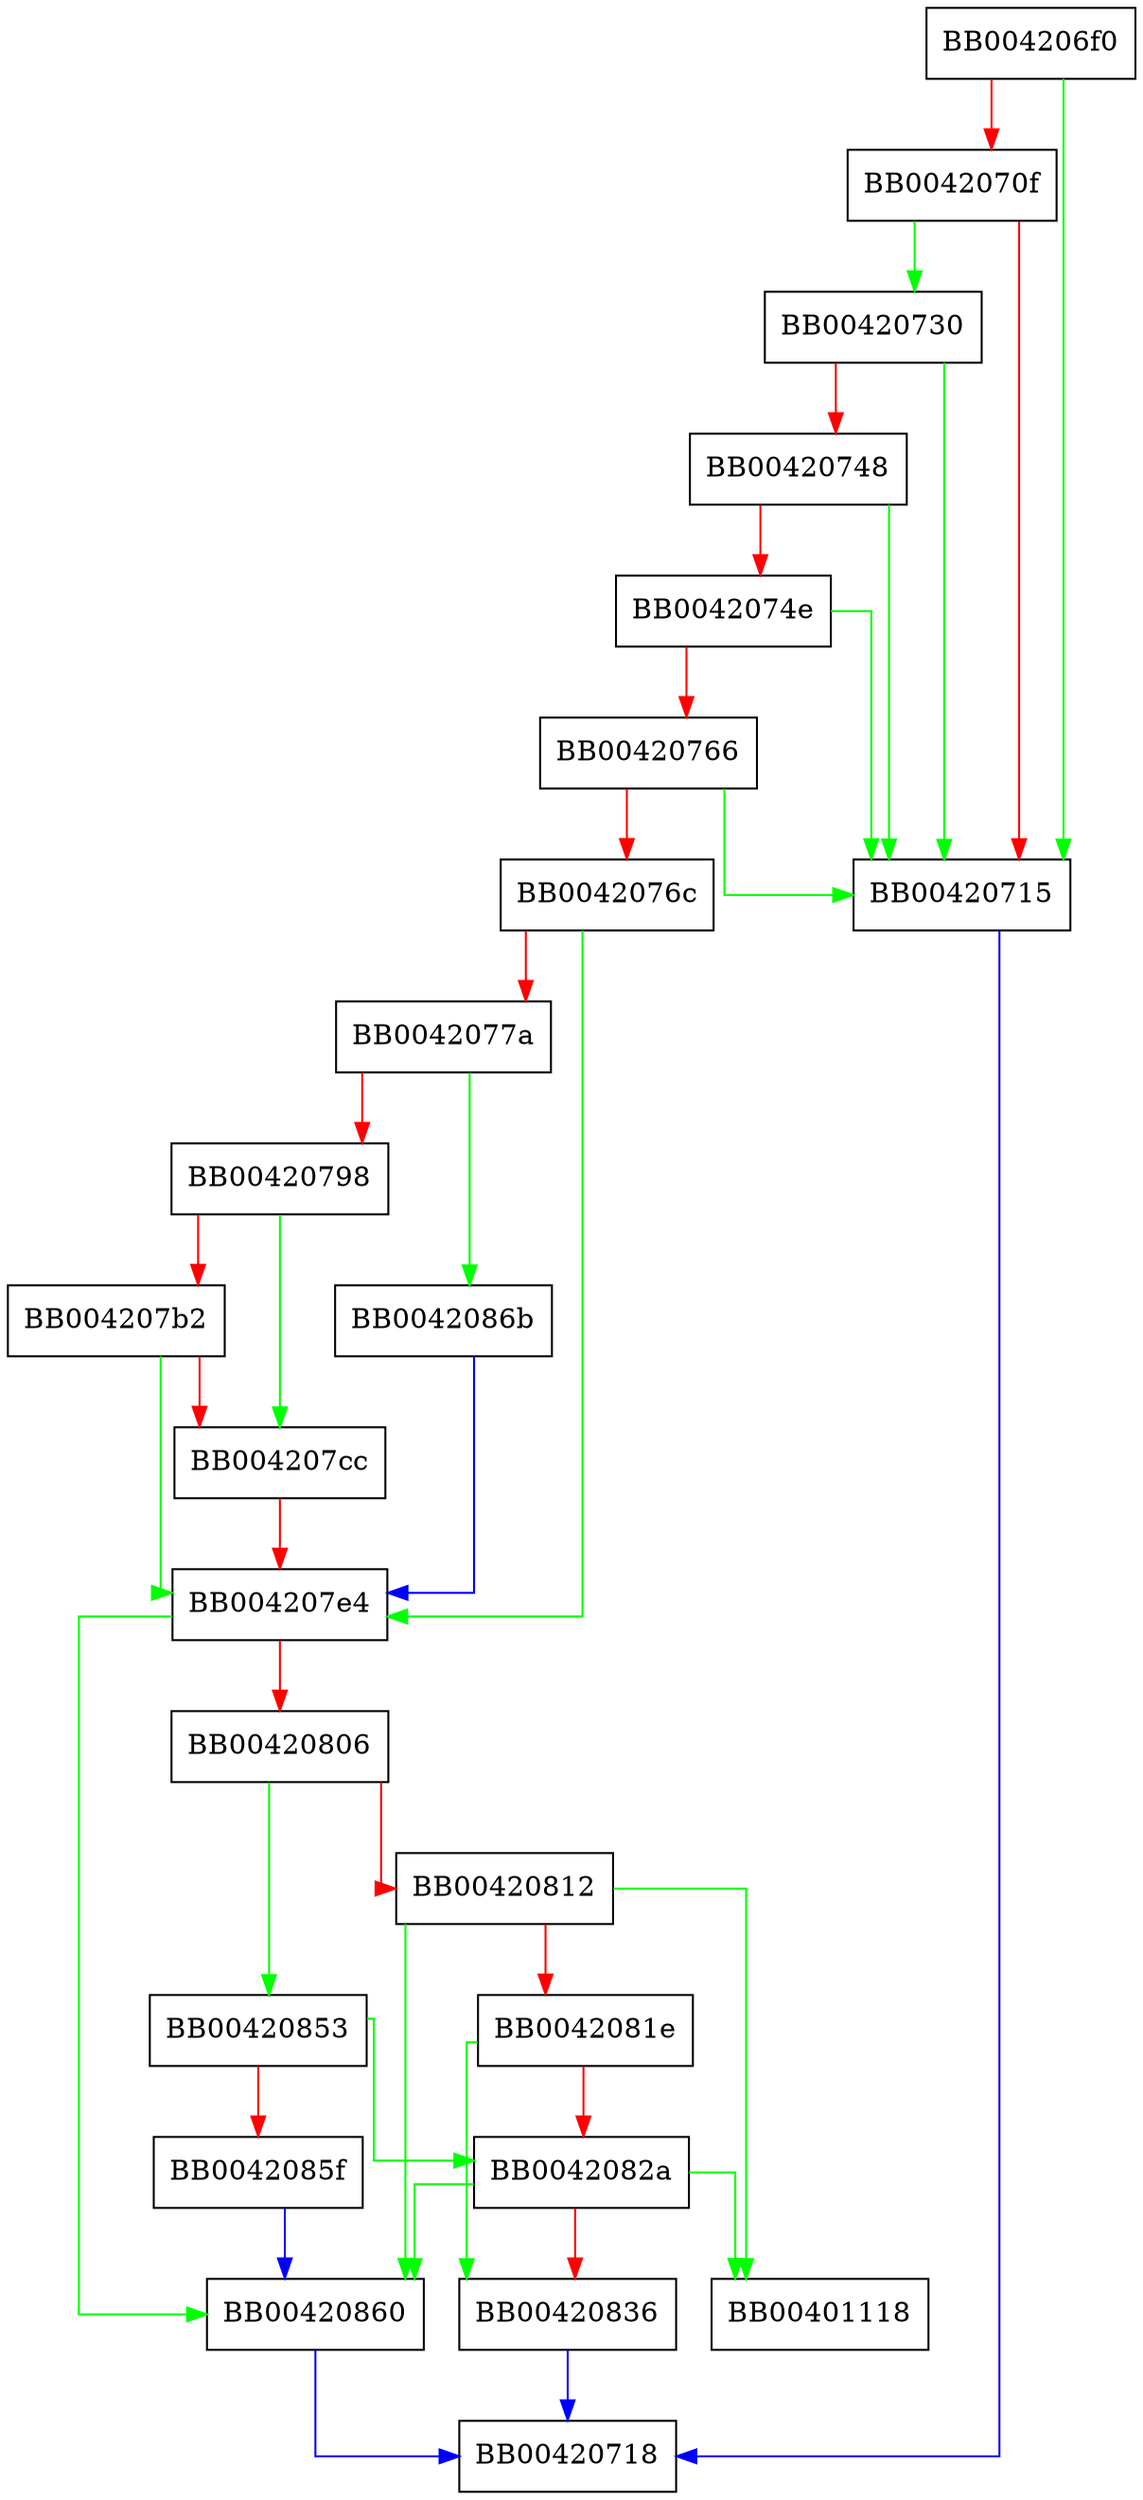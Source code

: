digraph self_test_events {
  node [shape="box"];
  graph [splines=ortho];
  BB004206f0 -> BB00420715 [color="green"];
  BB004206f0 -> BB0042070f [color="red"];
  BB0042070f -> BB00420730 [color="green"];
  BB0042070f -> BB00420715 [color="red"];
  BB00420715 -> BB00420718 [color="blue"];
  BB00420730 -> BB00420715 [color="green"];
  BB00420730 -> BB00420748 [color="red"];
  BB00420748 -> BB00420715 [color="green"];
  BB00420748 -> BB0042074e [color="red"];
  BB0042074e -> BB00420715 [color="green"];
  BB0042074e -> BB00420766 [color="red"];
  BB00420766 -> BB00420715 [color="green"];
  BB00420766 -> BB0042076c [color="red"];
  BB0042076c -> BB004207e4 [color="green"];
  BB0042076c -> BB0042077a [color="red"];
  BB0042077a -> BB0042086b [color="green"];
  BB0042077a -> BB00420798 [color="red"];
  BB00420798 -> BB004207cc [color="green"];
  BB00420798 -> BB004207b2 [color="red"];
  BB004207b2 -> BB004207e4 [color="green"];
  BB004207b2 -> BB004207cc [color="red"];
  BB004207cc -> BB004207e4 [color="red"];
  BB004207e4 -> BB00420860 [color="green"];
  BB004207e4 -> BB00420806 [color="red"];
  BB00420806 -> BB00420853 [color="green"];
  BB00420806 -> BB00420812 [color="red"];
  BB00420812 -> BB00401118 [color="green"];
  BB00420812 -> BB00420860 [color="green"];
  BB00420812 -> BB0042081e [color="red"];
  BB0042081e -> BB00420836 [color="green"];
  BB0042081e -> BB0042082a [color="red"];
  BB0042082a -> BB00401118 [color="green"];
  BB0042082a -> BB00420860 [color="green"];
  BB0042082a -> BB00420836 [color="red"];
  BB00420836 -> BB00420718 [color="blue"];
  BB00420853 -> BB0042082a [color="green"];
  BB00420853 -> BB0042085f [color="red"];
  BB0042085f -> BB00420860 [color="blue"];
  BB00420860 -> BB00420718 [color="blue"];
  BB0042086b -> BB004207e4 [color="blue"];
}